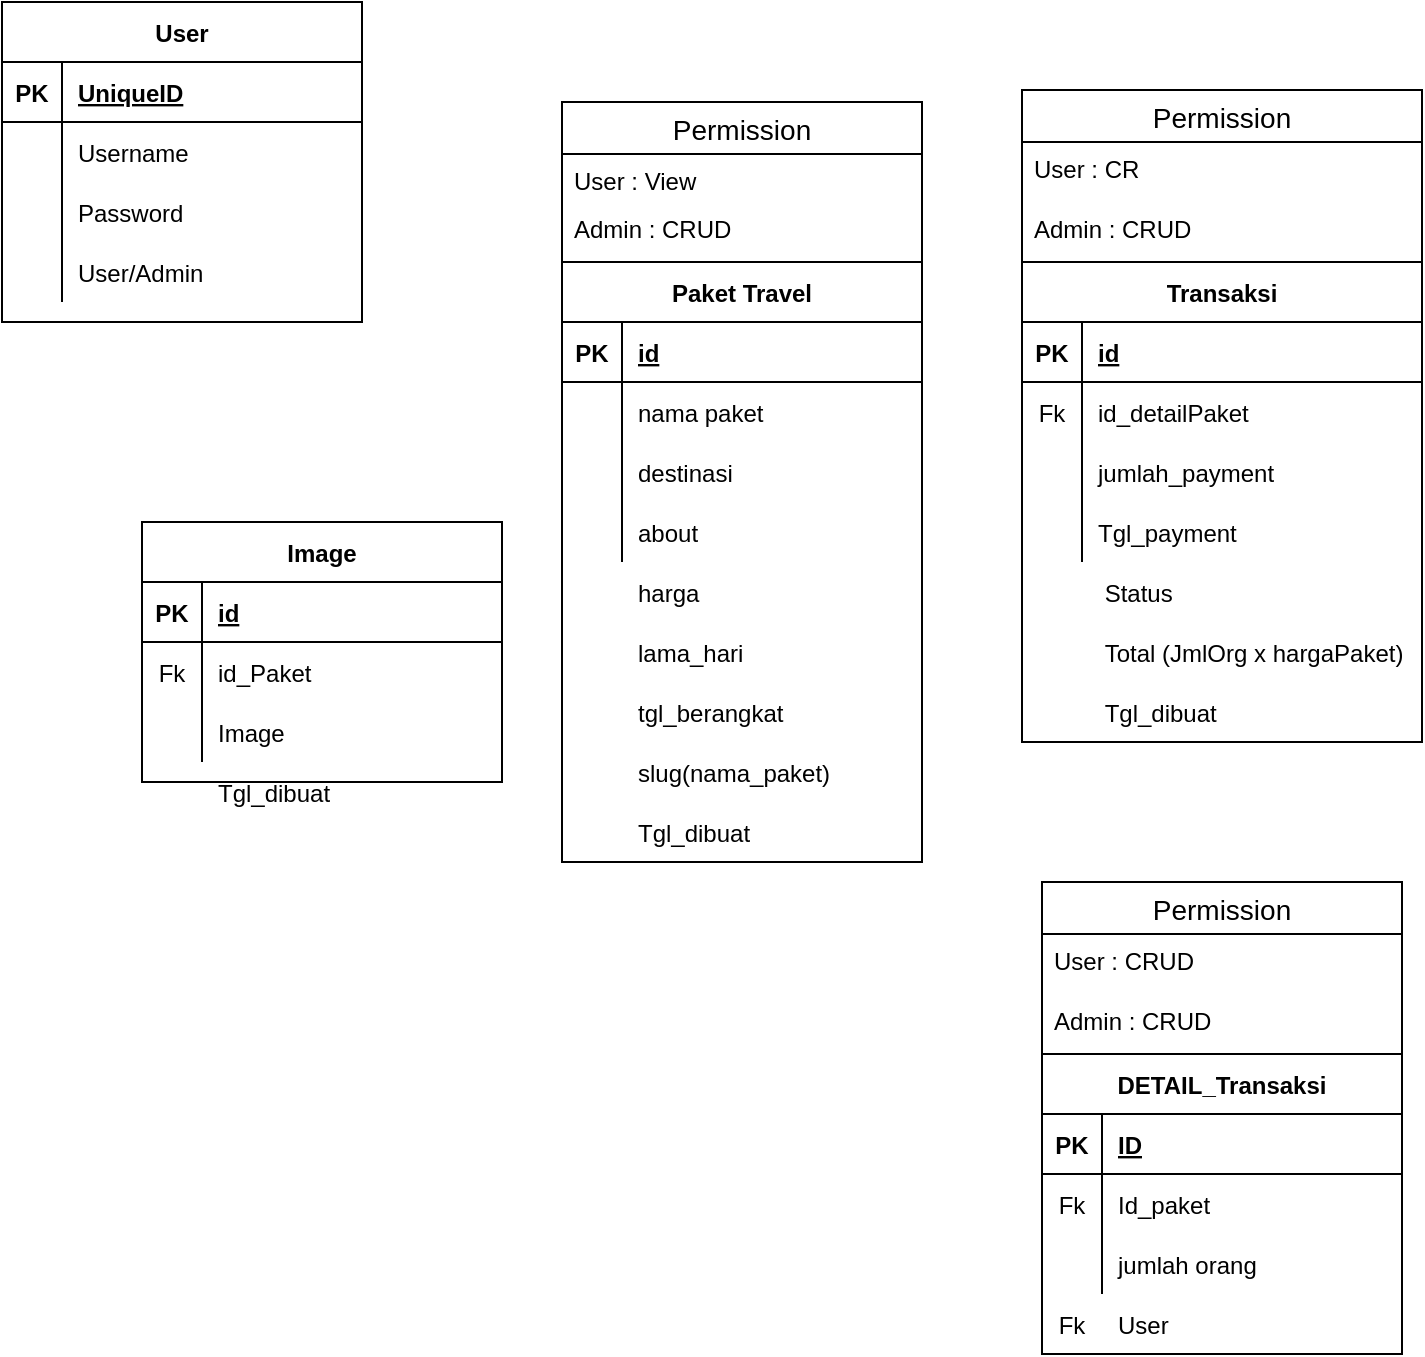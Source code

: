 <mxfile version="13.7.8" type="device"><diagram id="nU0QV6AY-Hne_Z99nGfU" name="Page-1"><mxGraphModel dx="1038" dy="548" grid="1" gridSize="10" guides="1" tooltips="1" connect="1" arrows="1" fold="1" page="1" pageScale="1" pageWidth="850" pageHeight="1100" math="0" shadow="0"><root><mxCell id="0"/><mxCell id="1" parent="0"/><mxCell id="8bEbz-wl5WGm3YpB78YH-14" value="Paket Travel" style="shape=table;startSize=30;container=1;collapsible=1;childLayout=tableLayout;fixedRows=1;rowLines=0;fontStyle=1;align=center;resizeLast=1;" vertex="1" parent="1"><mxGeometry x="330" y="200" width="180" height="300" as="geometry"/></mxCell><mxCell id="8bEbz-wl5WGm3YpB78YH-15" value="" style="shape=partialRectangle;collapsible=0;dropTarget=0;pointerEvents=0;fillColor=none;top=0;left=0;bottom=1;right=0;points=[[0,0.5],[1,0.5]];portConstraint=eastwest;" vertex="1" parent="8bEbz-wl5WGm3YpB78YH-14"><mxGeometry y="30" width="180" height="30" as="geometry"/></mxCell><mxCell id="8bEbz-wl5WGm3YpB78YH-16" value="PK" style="shape=partialRectangle;connectable=0;fillColor=none;top=0;left=0;bottom=0;right=0;fontStyle=1;overflow=hidden;" vertex="1" parent="8bEbz-wl5WGm3YpB78YH-15"><mxGeometry width="30" height="30" as="geometry"/></mxCell><mxCell id="8bEbz-wl5WGm3YpB78YH-17" value="id" style="shape=partialRectangle;connectable=0;fillColor=none;top=0;left=0;bottom=0;right=0;align=left;spacingLeft=6;fontStyle=5;overflow=hidden;" vertex="1" parent="8bEbz-wl5WGm3YpB78YH-15"><mxGeometry x="30" width="150" height="30" as="geometry"/></mxCell><mxCell id="8bEbz-wl5WGm3YpB78YH-18" value="" style="shape=partialRectangle;collapsible=0;dropTarget=0;pointerEvents=0;fillColor=none;top=0;left=0;bottom=0;right=0;points=[[0,0.5],[1,0.5]];portConstraint=eastwest;" vertex="1" parent="8bEbz-wl5WGm3YpB78YH-14"><mxGeometry y="60" width="180" height="30" as="geometry"/></mxCell><mxCell id="8bEbz-wl5WGm3YpB78YH-19" value="" style="shape=partialRectangle;connectable=0;fillColor=none;top=0;left=0;bottom=0;right=0;editable=1;overflow=hidden;" vertex="1" parent="8bEbz-wl5WGm3YpB78YH-18"><mxGeometry width="30" height="30" as="geometry"/></mxCell><mxCell id="8bEbz-wl5WGm3YpB78YH-20" value="nama paket" style="shape=partialRectangle;connectable=0;fillColor=none;top=0;left=0;bottom=0;right=0;align=left;spacingLeft=6;overflow=hidden;" vertex="1" parent="8bEbz-wl5WGm3YpB78YH-18"><mxGeometry x="30" width="150" height="30" as="geometry"/></mxCell><mxCell id="8bEbz-wl5WGm3YpB78YH-21" value="" style="shape=partialRectangle;collapsible=0;dropTarget=0;pointerEvents=0;fillColor=none;top=0;left=0;bottom=0;right=0;points=[[0,0.5],[1,0.5]];portConstraint=eastwest;" vertex="1" parent="8bEbz-wl5WGm3YpB78YH-14"><mxGeometry y="90" width="180" height="30" as="geometry"/></mxCell><mxCell id="8bEbz-wl5WGm3YpB78YH-22" value="" style="shape=partialRectangle;connectable=0;fillColor=none;top=0;left=0;bottom=0;right=0;editable=1;overflow=hidden;" vertex="1" parent="8bEbz-wl5WGm3YpB78YH-21"><mxGeometry width="30" height="30" as="geometry"/></mxCell><mxCell id="8bEbz-wl5WGm3YpB78YH-23" value="destinasi" style="shape=partialRectangle;connectable=0;fillColor=none;top=0;left=0;bottom=0;right=0;align=left;spacingLeft=6;overflow=hidden;" vertex="1" parent="8bEbz-wl5WGm3YpB78YH-21"><mxGeometry x="30" width="150" height="30" as="geometry"/></mxCell><mxCell id="8bEbz-wl5WGm3YpB78YH-24" value="" style="shape=partialRectangle;collapsible=0;dropTarget=0;pointerEvents=0;fillColor=none;top=0;left=0;bottom=0;right=0;points=[[0,0.5],[1,0.5]];portConstraint=eastwest;" vertex="1" parent="8bEbz-wl5WGm3YpB78YH-14"><mxGeometry y="120" width="180" height="30" as="geometry"/></mxCell><mxCell id="8bEbz-wl5WGm3YpB78YH-25" value="" style="shape=partialRectangle;connectable=0;fillColor=none;top=0;left=0;bottom=0;right=0;editable=1;overflow=hidden;" vertex="1" parent="8bEbz-wl5WGm3YpB78YH-24"><mxGeometry width="30" height="30" as="geometry"/></mxCell><mxCell id="8bEbz-wl5WGm3YpB78YH-26" value="about" style="shape=partialRectangle;connectable=0;fillColor=none;top=0;left=0;bottom=0;right=0;align=left;spacingLeft=6;overflow=hidden;" vertex="1" parent="8bEbz-wl5WGm3YpB78YH-24"><mxGeometry x="30" width="150" height="30" as="geometry"/></mxCell><mxCell id="8bEbz-wl5WGm3YpB78YH-30" value="" style="shape=partialRectangle;collapsible=0;dropTarget=0;pointerEvents=0;fillColor=none;top=0;left=0;bottom=0;right=0;points=[[0,0.5],[1,0.5]];portConstraint=eastwest;" vertex="1" parent="1"><mxGeometry x="330" y="350" width="180" height="30" as="geometry"/></mxCell><mxCell id="8bEbz-wl5WGm3YpB78YH-31" value="" style="shape=partialRectangle;connectable=0;fillColor=none;top=0;left=0;bottom=0;right=0;editable=1;overflow=hidden;" vertex="1" parent="8bEbz-wl5WGm3YpB78YH-30"><mxGeometry width="30" height="30" as="geometry"/></mxCell><mxCell id="8bEbz-wl5WGm3YpB78YH-32" value="harga" style="shape=partialRectangle;connectable=0;fillColor=none;top=0;left=0;bottom=0;right=0;align=left;spacingLeft=6;overflow=hidden;" vertex="1" parent="8bEbz-wl5WGm3YpB78YH-30"><mxGeometry x="30" width="150" height="30" as="geometry"/></mxCell><mxCell id="8bEbz-wl5WGm3YpB78YH-33" value="" style="shape=partialRectangle;collapsible=0;dropTarget=0;pointerEvents=0;fillColor=none;top=0;left=0;bottom=0;right=0;points=[[0,0.5],[1,0.5]];portConstraint=eastwest;" vertex="1" parent="1"><mxGeometry x="330" y="380" width="180" height="30" as="geometry"/></mxCell><mxCell id="8bEbz-wl5WGm3YpB78YH-34" value="" style="shape=partialRectangle;connectable=0;fillColor=none;top=0;left=0;bottom=0;right=0;editable=1;overflow=hidden;" vertex="1" parent="8bEbz-wl5WGm3YpB78YH-33"><mxGeometry width="30" height="30" as="geometry"/></mxCell><mxCell id="8bEbz-wl5WGm3YpB78YH-35" value="lama_hari" style="shape=partialRectangle;connectable=0;fillColor=none;top=0;left=0;bottom=0;right=0;align=left;spacingLeft=6;overflow=hidden;" vertex="1" parent="8bEbz-wl5WGm3YpB78YH-33"><mxGeometry x="30" width="150" height="30" as="geometry"/></mxCell><mxCell id="8bEbz-wl5WGm3YpB78YH-36" value="" style="shape=partialRectangle;collapsible=0;dropTarget=0;pointerEvents=0;fillColor=none;top=0;left=0;bottom=0;right=0;points=[[0,0.5],[1,0.5]];portConstraint=eastwest;" vertex="1" parent="1"><mxGeometry x="330" y="410" width="180" height="30" as="geometry"/></mxCell><mxCell id="8bEbz-wl5WGm3YpB78YH-37" value="" style="shape=partialRectangle;connectable=0;fillColor=none;top=0;left=0;bottom=0;right=0;editable=1;overflow=hidden;" vertex="1" parent="8bEbz-wl5WGm3YpB78YH-36"><mxGeometry width="30" height="30" as="geometry"/></mxCell><mxCell id="8bEbz-wl5WGm3YpB78YH-38" value="tgl_berangkat" style="shape=partialRectangle;connectable=0;fillColor=none;top=0;left=0;bottom=0;right=0;align=left;spacingLeft=6;overflow=hidden;" vertex="1" parent="8bEbz-wl5WGm3YpB78YH-36"><mxGeometry x="30" width="150" height="30" as="geometry"/></mxCell><mxCell id="8bEbz-wl5WGm3YpB78YH-1" value="User" style="shape=table;startSize=30;container=1;collapsible=1;childLayout=tableLayout;fixedRows=1;rowLines=0;fontStyle=1;align=center;resizeLast=1;" vertex="1" parent="1"><mxGeometry x="50" y="70" width="180" height="160" as="geometry"/></mxCell><mxCell id="8bEbz-wl5WGm3YpB78YH-2" value="" style="shape=partialRectangle;collapsible=0;dropTarget=0;pointerEvents=0;fillColor=none;top=0;left=0;bottom=1;right=0;points=[[0,0.5],[1,0.5]];portConstraint=eastwest;" vertex="1" parent="8bEbz-wl5WGm3YpB78YH-1"><mxGeometry y="30" width="180" height="30" as="geometry"/></mxCell><mxCell id="8bEbz-wl5WGm3YpB78YH-3" value="PK" style="shape=partialRectangle;connectable=0;fillColor=none;top=0;left=0;bottom=0;right=0;fontStyle=1;overflow=hidden;" vertex="1" parent="8bEbz-wl5WGm3YpB78YH-2"><mxGeometry width="30" height="30" as="geometry"/></mxCell><mxCell id="8bEbz-wl5WGm3YpB78YH-4" value="UniqueID" style="shape=partialRectangle;connectable=0;fillColor=none;top=0;left=0;bottom=0;right=0;align=left;spacingLeft=6;fontStyle=5;overflow=hidden;" vertex="1" parent="8bEbz-wl5WGm3YpB78YH-2"><mxGeometry x="30" width="150" height="30" as="geometry"/></mxCell><mxCell id="8bEbz-wl5WGm3YpB78YH-5" value="" style="shape=partialRectangle;collapsible=0;dropTarget=0;pointerEvents=0;fillColor=none;top=0;left=0;bottom=0;right=0;points=[[0,0.5],[1,0.5]];portConstraint=eastwest;" vertex="1" parent="8bEbz-wl5WGm3YpB78YH-1"><mxGeometry y="60" width="180" height="30" as="geometry"/></mxCell><mxCell id="8bEbz-wl5WGm3YpB78YH-6" value="" style="shape=partialRectangle;connectable=0;fillColor=none;top=0;left=0;bottom=0;right=0;editable=1;overflow=hidden;" vertex="1" parent="8bEbz-wl5WGm3YpB78YH-5"><mxGeometry width="30" height="30" as="geometry"/></mxCell><mxCell id="8bEbz-wl5WGm3YpB78YH-7" value="Username" style="shape=partialRectangle;connectable=0;fillColor=none;top=0;left=0;bottom=0;right=0;align=left;spacingLeft=6;overflow=hidden;" vertex="1" parent="8bEbz-wl5WGm3YpB78YH-5"><mxGeometry x="30" width="150" height="30" as="geometry"/></mxCell><mxCell id="8bEbz-wl5WGm3YpB78YH-8" value="" style="shape=partialRectangle;collapsible=0;dropTarget=0;pointerEvents=0;fillColor=none;top=0;left=0;bottom=0;right=0;points=[[0,0.5],[1,0.5]];portConstraint=eastwest;" vertex="1" parent="8bEbz-wl5WGm3YpB78YH-1"><mxGeometry y="90" width="180" height="30" as="geometry"/></mxCell><mxCell id="8bEbz-wl5WGm3YpB78YH-9" value="" style="shape=partialRectangle;connectable=0;fillColor=none;top=0;left=0;bottom=0;right=0;editable=1;overflow=hidden;" vertex="1" parent="8bEbz-wl5WGm3YpB78YH-8"><mxGeometry width="30" height="30" as="geometry"/></mxCell><mxCell id="8bEbz-wl5WGm3YpB78YH-10" value="Password" style="shape=partialRectangle;connectable=0;fillColor=none;top=0;left=0;bottom=0;right=0;align=left;spacingLeft=6;overflow=hidden;" vertex="1" parent="8bEbz-wl5WGm3YpB78YH-8"><mxGeometry x="30" width="150" height="30" as="geometry"/></mxCell><mxCell id="8bEbz-wl5WGm3YpB78YH-11" value="" style="shape=partialRectangle;collapsible=0;dropTarget=0;pointerEvents=0;fillColor=none;top=0;left=0;bottom=0;right=0;points=[[0,0.5],[1,0.5]];portConstraint=eastwest;" vertex="1" parent="8bEbz-wl5WGm3YpB78YH-1"><mxGeometry y="120" width="180" height="30" as="geometry"/></mxCell><mxCell id="8bEbz-wl5WGm3YpB78YH-12" value="" style="shape=partialRectangle;connectable=0;fillColor=none;top=0;left=0;bottom=0;right=0;editable=1;overflow=hidden;" vertex="1" parent="8bEbz-wl5WGm3YpB78YH-11"><mxGeometry width="30" height="30" as="geometry"/></mxCell><mxCell id="8bEbz-wl5WGm3YpB78YH-13" value="User/Admin" style="shape=partialRectangle;connectable=0;fillColor=none;top=0;left=0;bottom=0;right=0;align=left;spacingLeft=6;overflow=hidden;" vertex="1" parent="8bEbz-wl5WGm3YpB78YH-11"><mxGeometry x="30" width="150" height="30" as="geometry"/></mxCell><mxCell id="8bEbz-wl5WGm3YpB78YH-39" value="" style="shape=partialRectangle;collapsible=0;dropTarget=0;pointerEvents=0;fillColor=none;top=0;left=0;bottom=0;right=0;points=[[0,0.5],[1,0.5]];portConstraint=eastwest;" vertex="1" parent="1"><mxGeometry x="330" y="440" width="180" height="30" as="geometry"/></mxCell><mxCell id="8bEbz-wl5WGm3YpB78YH-40" value="" style="shape=partialRectangle;connectable=0;fillColor=none;top=0;left=0;bottom=0;right=0;editable=1;overflow=hidden;" vertex="1" parent="8bEbz-wl5WGm3YpB78YH-39"><mxGeometry width="30" height="30" as="geometry"/></mxCell><mxCell id="8bEbz-wl5WGm3YpB78YH-41" value="slug(nama_paket)" style="shape=partialRectangle;connectable=0;fillColor=none;top=0;left=0;bottom=0;right=0;align=left;spacingLeft=6;overflow=hidden;" vertex="1" parent="8bEbz-wl5WGm3YpB78YH-39"><mxGeometry x="30" width="150" height="30" as="geometry"/></mxCell><mxCell id="8bEbz-wl5WGm3YpB78YH-42" value="Transaksi" style="shape=table;startSize=30;container=1;collapsible=1;childLayout=tableLayout;fixedRows=1;rowLines=0;fontStyle=1;align=center;resizeLast=1;" vertex="1" parent="1"><mxGeometry x="560" y="200" width="200" height="240" as="geometry"/></mxCell><mxCell id="8bEbz-wl5WGm3YpB78YH-43" value="" style="shape=partialRectangle;collapsible=0;dropTarget=0;pointerEvents=0;fillColor=none;top=0;left=0;bottom=1;right=0;points=[[0,0.5],[1,0.5]];portConstraint=eastwest;" vertex="1" parent="8bEbz-wl5WGm3YpB78YH-42"><mxGeometry y="30" width="200" height="30" as="geometry"/></mxCell><mxCell id="8bEbz-wl5WGm3YpB78YH-44" value="PK" style="shape=partialRectangle;connectable=0;fillColor=none;top=0;left=0;bottom=0;right=0;fontStyle=1;overflow=hidden;" vertex="1" parent="8bEbz-wl5WGm3YpB78YH-43"><mxGeometry width="30" height="30" as="geometry"/></mxCell><mxCell id="8bEbz-wl5WGm3YpB78YH-45" value="id" style="shape=partialRectangle;connectable=0;fillColor=none;top=0;left=0;bottom=0;right=0;align=left;spacingLeft=6;fontStyle=5;overflow=hidden;" vertex="1" parent="8bEbz-wl5WGm3YpB78YH-43"><mxGeometry x="30" width="170" height="30" as="geometry"/></mxCell><mxCell id="8bEbz-wl5WGm3YpB78YH-46" value="" style="shape=partialRectangle;collapsible=0;dropTarget=0;pointerEvents=0;fillColor=none;top=0;left=0;bottom=0;right=0;points=[[0,0.5],[1,0.5]];portConstraint=eastwest;" vertex="1" parent="8bEbz-wl5WGm3YpB78YH-42"><mxGeometry y="60" width="200" height="30" as="geometry"/></mxCell><mxCell id="8bEbz-wl5WGm3YpB78YH-47" value="Fk" style="shape=partialRectangle;connectable=0;fillColor=none;top=0;left=0;bottom=0;right=0;editable=1;overflow=hidden;" vertex="1" parent="8bEbz-wl5WGm3YpB78YH-46"><mxGeometry width="30" height="30" as="geometry"/></mxCell><mxCell id="8bEbz-wl5WGm3YpB78YH-48" value="id_detailPaket" style="shape=partialRectangle;connectable=0;fillColor=none;top=0;left=0;bottom=0;right=0;align=left;spacingLeft=6;overflow=hidden;" vertex="1" parent="8bEbz-wl5WGm3YpB78YH-46"><mxGeometry x="30" width="170" height="30" as="geometry"/></mxCell><mxCell id="8bEbz-wl5WGm3YpB78YH-49" value="" style="shape=partialRectangle;collapsible=0;dropTarget=0;pointerEvents=0;fillColor=none;top=0;left=0;bottom=0;right=0;points=[[0,0.5],[1,0.5]];portConstraint=eastwest;" vertex="1" parent="8bEbz-wl5WGm3YpB78YH-42"><mxGeometry y="90" width="200" height="30" as="geometry"/></mxCell><mxCell id="8bEbz-wl5WGm3YpB78YH-50" value="" style="shape=partialRectangle;connectable=0;fillColor=none;top=0;left=0;bottom=0;right=0;editable=1;overflow=hidden;" vertex="1" parent="8bEbz-wl5WGm3YpB78YH-49"><mxGeometry width="30" height="30" as="geometry"/></mxCell><mxCell id="8bEbz-wl5WGm3YpB78YH-51" value="jumlah_payment" style="shape=partialRectangle;connectable=0;fillColor=none;top=0;left=0;bottom=0;right=0;align=left;spacingLeft=6;overflow=hidden;" vertex="1" parent="8bEbz-wl5WGm3YpB78YH-49"><mxGeometry x="30" width="170" height="30" as="geometry"/></mxCell><mxCell id="8bEbz-wl5WGm3YpB78YH-52" value="" style="shape=partialRectangle;collapsible=0;dropTarget=0;pointerEvents=0;fillColor=none;top=0;left=0;bottom=0;right=0;points=[[0,0.5],[1,0.5]];portConstraint=eastwest;" vertex="1" parent="8bEbz-wl5WGm3YpB78YH-42"><mxGeometry y="120" width="200" height="30" as="geometry"/></mxCell><mxCell id="8bEbz-wl5WGm3YpB78YH-53" value="" style="shape=partialRectangle;connectable=0;fillColor=none;top=0;left=0;bottom=0;right=0;editable=1;overflow=hidden;" vertex="1" parent="8bEbz-wl5WGm3YpB78YH-52"><mxGeometry width="30" height="30" as="geometry"/></mxCell><mxCell id="8bEbz-wl5WGm3YpB78YH-54" value="Tgl_payment" style="shape=partialRectangle;connectable=0;fillColor=none;top=0;left=0;bottom=0;right=0;align=left;spacingLeft=6;overflow=hidden;" vertex="1" parent="8bEbz-wl5WGm3YpB78YH-52"><mxGeometry x="30" width="170" height="30" as="geometry"/></mxCell><mxCell id="8bEbz-wl5WGm3YpB78YH-71" value="" style="shape=partialRectangle;collapsible=0;dropTarget=0;pointerEvents=0;fillColor=none;top=0;left=0;bottom=0;right=0;points=[[0,0.5],[1,0.5]];portConstraint=eastwest;" vertex="1" parent="1"><mxGeometry x="560" y="350" width="200" height="30" as="geometry"/></mxCell><mxCell id="8bEbz-wl5WGm3YpB78YH-72" value="" style="shape=partialRectangle;connectable=0;fillColor=none;top=0;left=0;bottom=0;right=0;editable=1;overflow=hidden;" vertex="1" parent="8bEbz-wl5WGm3YpB78YH-71"><mxGeometry width="33.333" height="30" as="geometry"/></mxCell><mxCell id="8bEbz-wl5WGm3YpB78YH-73" value="Status" style="shape=partialRectangle;connectable=0;fillColor=none;top=0;left=0;bottom=0;right=0;align=left;spacingLeft=6;overflow=hidden;" vertex="1" parent="8bEbz-wl5WGm3YpB78YH-71"><mxGeometry x="33.333" width="166.667" height="30" as="geometry"/></mxCell><mxCell id="8bEbz-wl5WGm3YpB78YH-90" value="" style="shape=partialRectangle;collapsible=0;dropTarget=0;pointerEvents=0;fillColor=none;top=0;left=0;bottom=0;right=0;points=[[0,0.5],[1,0.5]];portConstraint=eastwest;" vertex="1" parent="1"><mxGeometry x="560" y="380" width="200" height="30" as="geometry"/></mxCell><mxCell id="8bEbz-wl5WGm3YpB78YH-91" value="" style="shape=partialRectangle;connectable=0;fillColor=none;top=0;left=0;bottom=0;right=0;editable=1;overflow=hidden;" vertex="1" parent="8bEbz-wl5WGm3YpB78YH-90"><mxGeometry width="33.333" height="30" as="geometry"/></mxCell><mxCell id="8bEbz-wl5WGm3YpB78YH-92" value="Total (JmlOrg x hargaPaket)" style="shape=partialRectangle;connectable=0;fillColor=none;top=0;left=0;bottom=0;right=0;align=left;spacingLeft=6;overflow=hidden;" vertex="1" parent="8bEbz-wl5WGm3YpB78YH-90"><mxGeometry x="33.333" width="166.667" height="30" as="geometry"/></mxCell><mxCell id="8bEbz-wl5WGm3YpB78YH-55" value="Image" style="shape=table;startSize=30;container=1;collapsible=1;childLayout=tableLayout;fixedRows=1;rowLines=0;fontStyle=1;align=center;resizeLast=1;" vertex="1" parent="1"><mxGeometry x="120" y="330" width="180" height="130" as="geometry"/></mxCell><mxCell id="8bEbz-wl5WGm3YpB78YH-56" value="" style="shape=partialRectangle;collapsible=0;dropTarget=0;pointerEvents=0;fillColor=none;top=0;left=0;bottom=1;right=0;points=[[0,0.5],[1,0.5]];portConstraint=eastwest;" vertex="1" parent="8bEbz-wl5WGm3YpB78YH-55"><mxGeometry y="30" width="180" height="30" as="geometry"/></mxCell><mxCell id="8bEbz-wl5WGm3YpB78YH-57" value="PK" style="shape=partialRectangle;connectable=0;fillColor=none;top=0;left=0;bottom=0;right=0;fontStyle=1;overflow=hidden;" vertex="1" parent="8bEbz-wl5WGm3YpB78YH-56"><mxGeometry width="30" height="30" as="geometry"/></mxCell><mxCell id="8bEbz-wl5WGm3YpB78YH-58" value="id" style="shape=partialRectangle;connectable=0;fillColor=none;top=0;left=0;bottom=0;right=0;align=left;spacingLeft=6;fontStyle=5;overflow=hidden;" vertex="1" parent="8bEbz-wl5WGm3YpB78YH-56"><mxGeometry x="30" width="150" height="30" as="geometry"/></mxCell><mxCell id="8bEbz-wl5WGm3YpB78YH-59" value="" style="shape=partialRectangle;collapsible=0;dropTarget=0;pointerEvents=0;fillColor=none;top=0;left=0;bottom=0;right=0;points=[[0,0.5],[1,0.5]];portConstraint=eastwest;" vertex="1" parent="8bEbz-wl5WGm3YpB78YH-55"><mxGeometry y="60" width="180" height="30" as="geometry"/></mxCell><mxCell id="8bEbz-wl5WGm3YpB78YH-60" value="Fk" style="shape=partialRectangle;connectable=0;fillColor=none;top=0;left=0;bottom=0;right=0;editable=1;overflow=hidden;" vertex="1" parent="8bEbz-wl5WGm3YpB78YH-59"><mxGeometry width="30" height="30" as="geometry"/></mxCell><mxCell id="8bEbz-wl5WGm3YpB78YH-61" value="id_Paket" style="shape=partialRectangle;connectable=0;fillColor=none;top=0;left=0;bottom=0;right=0;align=left;spacingLeft=6;overflow=hidden;" vertex="1" parent="8bEbz-wl5WGm3YpB78YH-59"><mxGeometry x="30" width="150" height="30" as="geometry"/></mxCell><mxCell id="8bEbz-wl5WGm3YpB78YH-62" value="" style="shape=partialRectangle;collapsible=0;dropTarget=0;pointerEvents=0;fillColor=none;top=0;left=0;bottom=0;right=0;points=[[0,0.5],[1,0.5]];portConstraint=eastwest;" vertex="1" parent="8bEbz-wl5WGm3YpB78YH-55"><mxGeometry y="90" width="180" height="30" as="geometry"/></mxCell><mxCell id="8bEbz-wl5WGm3YpB78YH-63" value="" style="shape=partialRectangle;connectable=0;fillColor=none;top=0;left=0;bottom=0;right=0;editable=1;overflow=hidden;" vertex="1" parent="8bEbz-wl5WGm3YpB78YH-62"><mxGeometry width="30" height="30" as="geometry"/></mxCell><mxCell id="8bEbz-wl5WGm3YpB78YH-64" value="Image" style="shape=partialRectangle;connectable=0;fillColor=none;top=0;left=0;bottom=0;right=0;align=left;spacingLeft=6;overflow=hidden;" vertex="1" parent="8bEbz-wl5WGm3YpB78YH-62"><mxGeometry x="30" width="150" height="30" as="geometry"/></mxCell><mxCell id="8bEbz-wl5WGm3YpB78YH-93" value="Permission" style="swimlane;fontStyle=0;childLayout=stackLayout;horizontal=1;startSize=26;horizontalStack=0;resizeParent=1;resizeParentMax=0;resizeLast=0;collapsible=1;marginBottom=0;align=center;fontSize=14;" vertex="1" parent="1"><mxGeometry x="330" y="120" width="180" height="80" as="geometry"/></mxCell><mxCell id="8bEbz-wl5WGm3YpB78YH-94" value="User : View" style="text;strokeColor=none;fillColor=none;spacingLeft=4;spacingRight=4;overflow=hidden;rotatable=0;points=[[0,0.5],[1,0.5]];portConstraint=eastwest;fontSize=12;" vertex="1" parent="8bEbz-wl5WGm3YpB78YH-93"><mxGeometry y="26" width="180" height="24" as="geometry"/></mxCell><mxCell id="8bEbz-wl5WGm3YpB78YH-103" value="Admin : CRUD" style="text;strokeColor=none;fillColor=none;spacingLeft=4;spacingRight=4;overflow=hidden;rotatable=0;points=[[0,0.5],[1,0.5]];portConstraint=eastwest;fontSize=12;" vertex="1" parent="8bEbz-wl5WGm3YpB78YH-93"><mxGeometry y="50" width="180" height="30" as="geometry"/></mxCell><mxCell id="8bEbz-wl5WGm3YpB78YH-99" value="Permission" style="swimlane;fontStyle=0;childLayout=stackLayout;horizontal=1;startSize=26;horizontalStack=0;resizeParent=1;resizeParentMax=0;resizeLast=0;collapsible=1;marginBottom=0;align=center;fontSize=14;" vertex="1" parent="1"><mxGeometry x="560" y="114" width="200" height="86" as="geometry"/></mxCell><mxCell id="8bEbz-wl5WGm3YpB78YH-100" value="User : CR" style="text;strokeColor=none;fillColor=none;spacingLeft=4;spacingRight=4;overflow=hidden;rotatable=0;points=[[0,0.5],[1,0.5]];portConstraint=eastwest;fontSize=12;" vertex="1" parent="8bEbz-wl5WGm3YpB78YH-99"><mxGeometry y="26" width="200" height="30" as="geometry"/></mxCell><mxCell id="8bEbz-wl5WGm3YpB78YH-101" value="Admin : CRUD" style="text;strokeColor=none;fillColor=none;spacingLeft=4;spacingRight=4;overflow=hidden;rotatable=0;points=[[0,0.5],[1,0.5]];portConstraint=eastwest;fontSize=12;" vertex="1" parent="8bEbz-wl5WGm3YpB78YH-99"><mxGeometry y="56" width="200" height="30" as="geometry"/></mxCell><mxCell id="8bEbz-wl5WGm3YpB78YH-109" value="" style="group" vertex="1" connectable="0" parent="1"><mxGeometry x="570" y="596" width="180" height="150" as="geometry"/></mxCell><mxCell id="8bEbz-wl5WGm3YpB78YH-87" value="" style="shape=partialRectangle;collapsible=0;dropTarget=0;pointerEvents=0;fillColor=none;top=0;left=0;bottom=0;right=0;points=[[0,0.5],[1,0.5]];portConstraint=eastwest;" vertex="1" parent="8bEbz-wl5WGm3YpB78YH-109"><mxGeometry x="30" y="120" width="150" height="30" as="geometry"/></mxCell><mxCell id="8bEbz-wl5WGm3YpB78YH-88" value="" style="shape=partialRectangle;connectable=0;fillColor=none;top=0;left=0;bottom=0;right=0;editable=1;overflow=hidden;" vertex="1" parent="8bEbz-wl5WGm3YpB78YH-87"><mxGeometry width="25" height="30" as="geometry"/></mxCell><mxCell id="8bEbz-wl5WGm3YpB78YH-89" value="User" style="shape=partialRectangle;connectable=0;fillColor=none;top=0;left=0;bottom=0;right=0;align=left;spacingLeft=6;overflow=hidden;" vertex="1" parent="8bEbz-wl5WGm3YpB78YH-87"><mxGeometry width="150" height="30" as="geometry"/></mxCell><mxCell id="8bEbz-wl5WGm3YpB78YH-74" value="DETAIL_Transaksi" style="shape=table;startSize=30;container=1;collapsible=1;childLayout=tableLayout;fixedRows=1;rowLines=0;fontStyle=1;align=center;resizeLast=1;" vertex="1" parent="8bEbz-wl5WGm3YpB78YH-109"><mxGeometry width="180" height="150" as="geometry"/></mxCell><mxCell id="8bEbz-wl5WGm3YpB78YH-75" value="" style="shape=partialRectangle;collapsible=0;dropTarget=0;pointerEvents=0;fillColor=none;top=0;left=0;bottom=1;right=0;points=[[0,0.5],[1,0.5]];portConstraint=eastwest;" vertex="1" parent="8bEbz-wl5WGm3YpB78YH-74"><mxGeometry y="30" width="180" height="30" as="geometry"/></mxCell><mxCell id="8bEbz-wl5WGm3YpB78YH-76" value="PK" style="shape=partialRectangle;connectable=0;fillColor=none;top=0;left=0;bottom=0;right=0;fontStyle=1;overflow=hidden;" vertex="1" parent="8bEbz-wl5WGm3YpB78YH-75"><mxGeometry width="30" height="30" as="geometry"/></mxCell><mxCell id="8bEbz-wl5WGm3YpB78YH-77" value="ID" style="shape=partialRectangle;connectable=0;fillColor=none;top=0;left=0;bottom=0;right=0;align=left;spacingLeft=6;fontStyle=5;overflow=hidden;" vertex="1" parent="8bEbz-wl5WGm3YpB78YH-75"><mxGeometry x="30" width="150" height="30" as="geometry"/></mxCell><mxCell id="8bEbz-wl5WGm3YpB78YH-78" value="" style="shape=partialRectangle;collapsible=0;dropTarget=0;pointerEvents=0;fillColor=none;top=0;left=0;bottom=0;right=0;points=[[0,0.5],[1,0.5]];portConstraint=eastwest;" vertex="1" parent="8bEbz-wl5WGm3YpB78YH-74"><mxGeometry y="60" width="180" height="30" as="geometry"/></mxCell><mxCell id="8bEbz-wl5WGm3YpB78YH-79" value="Fk" style="shape=partialRectangle;connectable=0;fillColor=none;top=0;left=0;bottom=0;right=0;editable=1;overflow=hidden;" vertex="1" parent="8bEbz-wl5WGm3YpB78YH-78"><mxGeometry width="30" height="30" as="geometry"/></mxCell><mxCell id="8bEbz-wl5WGm3YpB78YH-80" value="Id_paket" style="shape=partialRectangle;connectable=0;fillColor=none;top=0;left=0;bottom=0;right=0;align=left;spacingLeft=6;overflow=hidden;" vertex="1" parent="8bEbz-wl5WGm3YpB78YH-78"><mxGeometry x="30" width="150" height="30" as="geometry"/></mxCell><mxCell id="8bEbz-wl5WGm3YpB78YH-84" value="" style="shape=partialRectangle;collapsible=0;dropTarget=0;pointerEvents=0;fillColor=none;top=0;left=0;bottom=0;right=0;points=[[0,0.5],[1,0.5]];portConstraint=eastwest;" vertex="1" parent="8bEbz-wl5WGm3YpB78YH-74"><mxGeometry y="90" width="180" height="30" as="geometry"/></mxCell><mxCell id="8bEbz-wl5WGm3YpB78YH-85" value="" style="shape=partialRectangle;connectable=0;fillColor=none;top=0;left=0;bottom=0;right=0;editable=1;overflow=hidden;" vertex="1" parent="8bEbz-wl5WGm3YpB78YH-84"><mxGeometry width="30" height="30" as="geometry"/></mxCell><mxCell id="8bEbz-wl5WGm3YpB78YH-86" value="jumlah orang" style="shape=partialRectangle;connectable=0;fillColor=none;top=0;left=0;bottom=0;right=0;align=left;spacingLeft=6;overflow=hidden;" vertex="1" parent="8bEbz-wl5WGm3YpB78YH-84"><mxGeometry x="30" width="150" height="30" as="geometry"/></mxCell><mxCell id="8bEbz-wl5WGm3YpB78YH-108" value="Fk" style="shape=partialRectangle;connectable=0;fillColor=none;top=0;left=0;bottom=0;right=0;editable=1;overflow=hidden;" vertex="1" parent="8bEbz-wl5WGm3YpB78YH-109"><mxGeometry y="120" width="30" height="30" as="geometry"/></mxCell><mxCell id="8bEbz-wl5WGm3YpB78YH-110" value="" style="shape=partialRectangle;collapsible=0;dropTarget=0;pointerEvents=0;fillColor=none;top=0;left=0;bottom=0;right=0;points=[[0,0.5],[1,0.5]];portConstraint=eastwest;" vertex="1" parent="1"><mxGeometry x="120" y="450" width="180" height="30" as="geometry"/></mxCell><mxCell id="8bEbz-wl5WGm3YpB78YH-111" value="" style="shape=partialRectangle;connectable=0;fillColor=none;top=0;left=0;bottom=0;right=0;editable=1;overflow=hidden;" vertex="1" parent="8bEbz-wl5WGm3YpB78YH-110"><mxGeometry width="30" height="30" as="geometry"/></mxCell><mxCell id="8bEbz-wl5WGm3YpB78YH-112" value="Tgl_dibuat" style="shape=partialRectangle;connectable=0;fillColor=none;top=0;left=0;bottom=0;right=0;align=left;spacingLeft=6;overflow=hidden;" vertex="1" parent="8bEbz-wl5WGm3YpB78YH-110"><mxGeometry x="30" width="150" height="30" as="geometry"/></mxCell><mxCell id="8bEbz-wl5WGm3YpB78YH-113" value="" style="shape=partialRectangle;collapsible=0;dropTarget=0;pointerEvents=0;fillColor=none;top=0;left=0;bottom=0;right=0;points=[[0,0.5],[1,0.5]];portConstraint=eastwest;" vertex="1" parent="1"><mxGeometry x="330" y="470" width="180" height="30" as="geometry"/></mxCell><mxCell id="8bEbz-wl5WGm3YpB78YH-114" value="" style="shape=partialRectangle;connectable=0;fillColor=none;top=0;left=0;bottom=0;right=0;editable=1;overflow=hidden;" vertex="1" parent="8bEbz-wl5WGm3YpB78YH-113"><mxGeometry width="30" height="30" as="geometry"/></mxCell><mxCell id="8bEbz-wl5WGm3YpB78YH-115" value="Tgl_dibuat" style="shape=partialRectangle;connectable=0;fillColor=none;top=0;left=0;bottom=0;right=0;align=left;spacingLeft=6;overflow=hidden;" vertex="1" parent="8bEbz-wl5WGm3YpB78YH-113"><mxGeometry x="30" width="150" height="30" as="geometry"/></mxCell><mxCell id="8bEbz-wl5WGm3YpB78YH-116" value="" style="shape=partialRectangle;collapsible=0;dropTarget=0;pointerEvents=0;fillColor=none;top=0;left=0;bottom=0;right=0;points=[[0,0.5],[1,0.5]];portConstraint=eastwest;" vertex="1" parent="1"><mxGeometry x="560" y="410" width="200" height="30" as="geometry"/></mxCell><mxCell id="8bEbz-wl5WGm3YpB78YH-117" value="" style="shape=partialRectangle;connectable=0;fillColor=none;top=0;left=0;bottom=0;right=0;editable=1;overflow=hidden;" vertex="1" parent="8bEbz-wl5WGm3YpB78YH-116"><mxGeometry width="33.333" height="30" as="geometry"/></mxCell><mxCell id="8bEbz-wl5WGm3YpB78YH-118" value="Tgl_dibuat" style="shape=partialRectangle;connectable=0;fillColor=none;top=0;left=0;bottom=0;right=0;align=left;spacingLeft=6;overflow=hidden;" vertex="1" parent="8bEbz-wl5WGm3YpB78YH-116"><mxGeometry x="33.333" width="166.667" height="30" as="geometry"/></mxCell><mxCell id="8bEbz-wl5WGm3YpB78YH-105" value="Permission" style="swimlane;fontStyle=0;childLayout=stackLayout;horizontal=1;startSize=26;horizontalStack=0;resizeParent=1;resizeParentMax=0;resizeLast=0;collapsible=1;marginBottom=0;align=center;fontSize=14;" vertex="1" parent="1"><mxGeometry x="570" y="510" width="180" height="86" as="geometry"/></mxCell><mxCell id="8bEbz-wl5WGm3YpB78YH-106" value="User : CRUD" style="text;strokeColor=none;fillColor=none;spacingLeft=4;spacingRight=4;overflow=hidden;rotatable=0;points=[[0,0.5],[1,0.5]];portConstraint=eastwest;fontSize=12;" vertex="1" parent="8bEbz-wl5WGm3YpB78YH-105"><mxGeometry y="26" width="180" height="30" as="geometry"/></mxCell><mxCell id="8bEbz-wl5WGm3YpB78YH-107" value="Admin : CRUD" style="text;strokeColor=none;fillColor=none;spacingLeft=4;spacingRight=4;overflow=hidden;rotatable=0;points=[[0,0.5],[1,0.5]];portConstraint=eastwest;fontSize=12;" vertex="1" parent="8bEbz-wl5WGm3YpB78YH-105"><mxGeometry y="56" width="180" height="30" as="geometry"/></mxCell></root></mxGraphModel></diagram></mxfile>